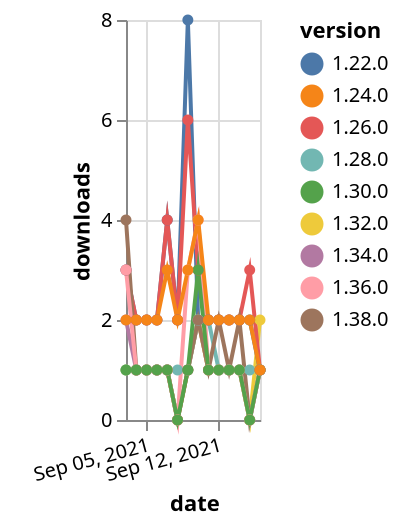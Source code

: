 {"$schema": "https://vega.github.io/schema/vega-lite/v5.json", "description": "A simple bar chart with embedded data.", "data": {"values": [{"date": "2021-09-03", "total": 180, "delta": 2, "version": "1.34.0"}, {"date": "2021-09-04", "total": 181, "delta": 1, "version": "1.34.0"}, {"date": "2021-09-05", "total": 182, "delta": 1, "version": "1.34.0"}, {"date": "2021-09-06", "total": 183, "delta": 1, "version": "1.34.0"}, {"date": "2021-09-07", "total": 184, "delta": 1, "version": "1.34.0"}, {"date": "2021-09-08", "total": 184, "delta": 0, "version": "1.34.0"}, {"date": "2021-09-09", "total": 185, "delta": 1, "version": "1.34.0"}, {"date": "2021-09-10", "total": 187, "delta": 2, "version": "1.34.0"}, {"date": "2021-09-11", "total": 188, "delta": 1, "version": "1.34.0"}, {"date": "2021-09-12", "total": 189, "delta": 1, "version": "1.34.0"}, {"date": "2021-09-13", "total": 190, "delta": 1, "version": "1.34.0"}, {"date": "2021-09-14", "total": 191, "delta": 1, "version": "1.34.0"}, {"date": "2021-09-15", "total": 191, "delta": 0, "version": "1.34.0"}, {"date": "2021-09-16", "total": 192, "delta": 1, "version": "1.34.0"}, {"date": "2021-09-03", "total": 208, "delta": 1, "version": "1.32.0"}, {"date": "2021-09-04", "total": 209, "delta": 1, "version": "1.32.0"}, {"date": "2021-09-05", "total": 210, "delta": 1, "version": "1.32.0"}, {"date": "2021-09-06", "total": 211, "delta": 1, "version": "1.32.0"}, {"date": "2021-09-07", "total": 212, "delta": 1, "version": "1.32.0"}, {"date": "2021-09-08", "total": 212, "delta": 0, "version": "1.32.0"}, {"date": "2021-09-09", "total": 213, "delta": 1, "version": "1.32.0"}, {"date": "2021-09-10", "total": 215, "delta": 2, "version": "1.32.0"}, {"date": "2021-09-11", "total": 216, "delta": 1, "version": "1.32.0"}, {"date": "2021-09-12", "total": 217, "delta": 1, "version": "1.32.0"}, {"date": "2021-09-13", "total": 218, "delta": 1, "version": "1.32.0"}, {"date": "2021-09-14", "total": 219, "delta": 1, "version": "1.32.0"}, {"date": "2021-09-15", "total": 219, "delta": 0, "version": "1.32.0"}, {"date": "2021-09-16", "total": 221, "delta": 2, "version": "1.32.0"}, {"date": "2021-09-03", "total": 3096, "delta": 3, "version": "1.22.0"}, {"date": "2021-09-04", "total": 3098, "delta": 2, "version": "1.22.0"}, {"date": "2021-09-05", "total": 3100, "delta": 2, "version": "1.22.0"}, {"date": "2021-09-06", "total": 3102, "delta": 2, "version": "1.22.0"}, {"date": "2021-09-07", "total": 3106, "delta": 4, "version": "1.22.0"}, {"date": "2021-09-08", "total": 3108, "delta": 2, "version": "1.22.0"}, {"date": "2021-09-09", "total": 3116, "delta": 8, "version": "1.22.0"}, {"date": "2021-09-10", "total": 3118, "delta": 2, "version": "1.22.0"}, {"date": "2021-09-11", "total": 3120, "delta": 2, "version": "1.22.0"}, {"date": "2021-09-12", "total": 3122, "delta": 2, "version": "1.22.0"}, {"date": "2021-09-13", "total": 3124, "delta": 2, "version": "1.22.0"}, {"date": "2021-09-14", "total": 3126, "delta": 2, "version": "1.22.0"}, {"date": "2021-09-15", "total": 3128, "delta": 2, "version": "1.22.0"}, {"date": "2021-09-16", "total": 3129, "delta": 1, "version": "1.22.0"}, {"date": "2021-09-03", "total": 262, "delta": 1, "version": "1.28.0"}, {"date": "2021-09-04", "total": 263, "delta": 1, "version": "1.28.0"}, {"date": "2021-09-05", "total": 264, "delta": 1, "version": "1.28.0"}, {"date": "2021-09-06", "total": 265, "delta": 1, "version": "1.28.0"}, {"date": "2021-09-07", "total": 266, "delta": 1, "version": "1.28.0"}, {"date": "2021-09-08", "total": 267, "delta": 1, "version": "1.28.0"}, {"date": "2021-09-09", "total": 268, "delta": 1, "version": "1.28.0"}, {"date": "2021-09-10", "total": 270, "delta": 2, "version": "1.28.0"}, {"date": "2021-09-11", "total": 272, "delta": 2, "version": "1.28.0"}, {"date": "2021-09-12", "total": 273, "delta": 1, "version": "1.28.0"}, {"date": "2021-09-13", "total": 274, "delta": 1, "version": "1.28.0"}, {"date": "2021-09-14", "total": 275, "delta": 1, "version": "1.28.0"}, {"date": "2021-09-15", "total": 276, "delta": 1, "version": "1.28.0"}, {"date": "2021-09-16", "total": 277, "delta": 1, "version": "1.28.0"}, {"date": "2021-09-03", "total": 2553, "delta": 3, "version": "1.26.0"}, {"date": "2021-09-04", "total": 2555, "delta": 2, "version": "1.26.0"}, {"date": "2021-09-05", "total": 2557, "delta": 2, "version": "1.26.0"}, {"date": "2021-09-06", "total": 2559, "delta": 2, "version": "1.26.0"}, {"date": "2021-09-07", "total": 2563, "delta": 4, "version": "1.26.0"}, {"date": "2021-09-08", "total": 2565, "delta": 2, "version": "1.26.0"}, {"date": "2021-09-09", "total": 2571, "delta": 6, "version": "1.26.0"}, {"date": "2021-09-10", "total": 2574, "delta": 3, "version": "1.26.0"}, {"date": "2021-09-11", "total": 2576, "delta": 2, "version": "1.26.0"}, {"date": "2021-09-12", "total": 2578, "delta": 2, "version": "1.26.0"}, {"date": "2021-09-13", "total": 2580, "delta": 2, "version": "1.26.0"}, {"date": "2021-09-14", "total": 2582, "delta": 2, "version": "1.26.0"}, {"date": "2021-09-15", "total": 2585, "delta": 3, "version": "1.26.0"}, {"date": "2021-09-16", "total": 2586, "delta": 1, "version": "1.26.0"}, {"date": "2021-09-03", "total": 132, "delta": 4, "version": "1.38.0"}, {"date": "2021-09-04", "total": 133, "delta": 1, "version": "1.38.0"}, {"date": "2021-09-05", "total": 134, "delta": 1, "version": "1.38.0"}, {"date": "2021-09-06", "total": 135, "delta": 1, "version": "1.38.0"}, {"date": "2021-09-07", "total": 136, "delta": 1, "version": "1.38.0"}, {"date": "2021-09-08", "total": 136, "delta": 0, "version": "1.38.0"}, {"date": "2021-09-09", "total": 137, "delta": 1, "version": "1.38.0"}, {"date": "2021-09-10", "total": 139, "delta": 2, "version": "1.38.0"}, {"date": "2021-09-11", "total": 140, "delta": 1, "version": "1.38.0"}, {"date": "2021-09-12", "total": 142, "delta": 2, "version": "1.38.0"}, {"date": "2021-09-13", "total": 143, "delta": 1, "version": "1.38.0"}, {"date": "2021-09-14", "total": 145, "delta": 2, "version": "1.38.0"}, {"date": "2021-09-15", "total": 145, "delta": 0, "version": "1.38.0"}, {"date": "2021-09-16", "total": 146, "delta": 1, "version": "1.38.0"}, {"date": "2021-09-03", "total": 207, "delta": 3, "version": "1.36.0"}, {"date": "2021-09-04", "total": 208, "delta": 1, "version": "1.36.0"}, {"date": "2021-09-05", "total": 209, "delta": 1, "version": "1.36.0"}, {"date": "2021-09-06", "total": 210, "delta": 1, "version": "1.36.0"}, {"date": "2021-09-07", "total": 211, "delta": 1, "version": "1.36.0"}, {"date": "2021-09-08", "total": 211, "delta": 0, "version": "1.36.0"}, {"date": "2021-09-09", "total": 214, "delta": 3, "version": "1.36.0"}, {"date": "2021-09-10", "total": 218, "delta": 4, "version": "1.36.0"}, {"date": "2021-09-11", "total": 219, "delta": 1, "version": "1.36.0"}, {"date": "2021-09-12", "total": 220, "delta": 1, "version": "1.36.0"}, {"date": "2021-09-13", "total": 221, "delta": 1, "version": "1.36.0"}, {"date": "2021-09-14", "total": 222, "delta": 1, "version": "1.36.0"}, {"date": "2021-09-15", "total": 222, "delta": 0, "version": "1.36.0"}, {"date": "2021-09-16", "total": 223, "delta": 1, "version": "1.36.0"}, {"date": "2021-09-03", "total": 212, "delta": 1, "version": "1.30.0"}, {"date": "2021-09-04", "total": 213, "delta": 1, "version": "1.30.0"}, {"date": "2021-09-05", "total": 214, "delta": 1, "version": "1.30.0"}, {"date": "2021-09-06", "total": 215, "delta": 1, "version": "1.30.0"}, {"date": "2021-09-07", "total": 216, "delta": 1, "version": "1.30.0"}, {"date": "2021-09-08", "total": 216, "delta": 0, "version": "1.30.0"}, {"date": "2021-09-09", "total": 217, "delta": 1, "version": "1.30.0"}, {"date": "2021-09-10", "total": 220, "delta": 3, "version": "1.30.0"}, {"date": "2021-09-11", "total": 221, "delta": 1, "version": "1.30.0"}, {"date": "2021-09-12", "total": 222, "delta": 1, "version": "1.30.0"}, {"date": "2021-09-13", "total": 223, "delta": 1, "version": "1.30.0"}, {"date": "2021-09-14", "total": 224, "delta": 1, "version": "1.30.0"}, {"date": "2021-09-15", "total": 224, "delta": 0, "version": "1.30.0"}, {"date": "2021-09-16", "total": 225, "delta": 1, "version": "1.30.0"}, {"date": "2021-09-03", "total": 2614, "delta": 2, "version": "1.24.0"}, {"date": "2021-09-04", "total": 2616, "delta": 2, "version": "1.24.0"}, {"date": "2021-09-05", "total": 2618, "delta": 2, "version": "1.24.0"}, {"date": "2021-09-06", "total": 2620, "delta": 2, "version": "1.24.0"}, {"date": "2021-09-07", "total": 2623, "delta": 3, "version": "1.24.0"}, {"date": "2021-09-08", "total": 2625, "delta": 2, "version": "1.24.0"}, {"date": "2021-09-09", "total": 2628, "delta": 3, "version": "1.24.0"}, {"date": "2021-09-10", "total": 2632, "delta": 4, "version": "1.24.0"}, {"date": "2021-09-11", "total": 2634, "delta": 2, "version": "1.24.0"}, {"date": "2021-09-12", "total": 2636, "delta": 2, "version": "1.24.0"}, {"date": "2021-09-13", "total": 2638, "delta": 2, "version": "1.24.0"}, {"date": "2021-09-14", "total": 2640, "delta": 2, "version": "1.24.0"}, {"date": "2021-09-15", "total": 2642, "delta": 2, "version": "1.24.0"}, {"date": "2021-09-16", "total": 2643, "delta": 1, "version": "1.24.0"}]}, "width": "container", "mark": {"type": "line", "point": {"filled": true}}, "encoding": {"x": {"field": "date", "type": "temporal", "timeUnit": "yearmonthdate", "title": "date", "axis": {"labelAngle": -15}}, "y": {"field": "delta", "type": "quantitative", "title": "downloads"}, "color": {"field": "version", "type": "nominal"}, "tooltip": {"field": "delta"}}}